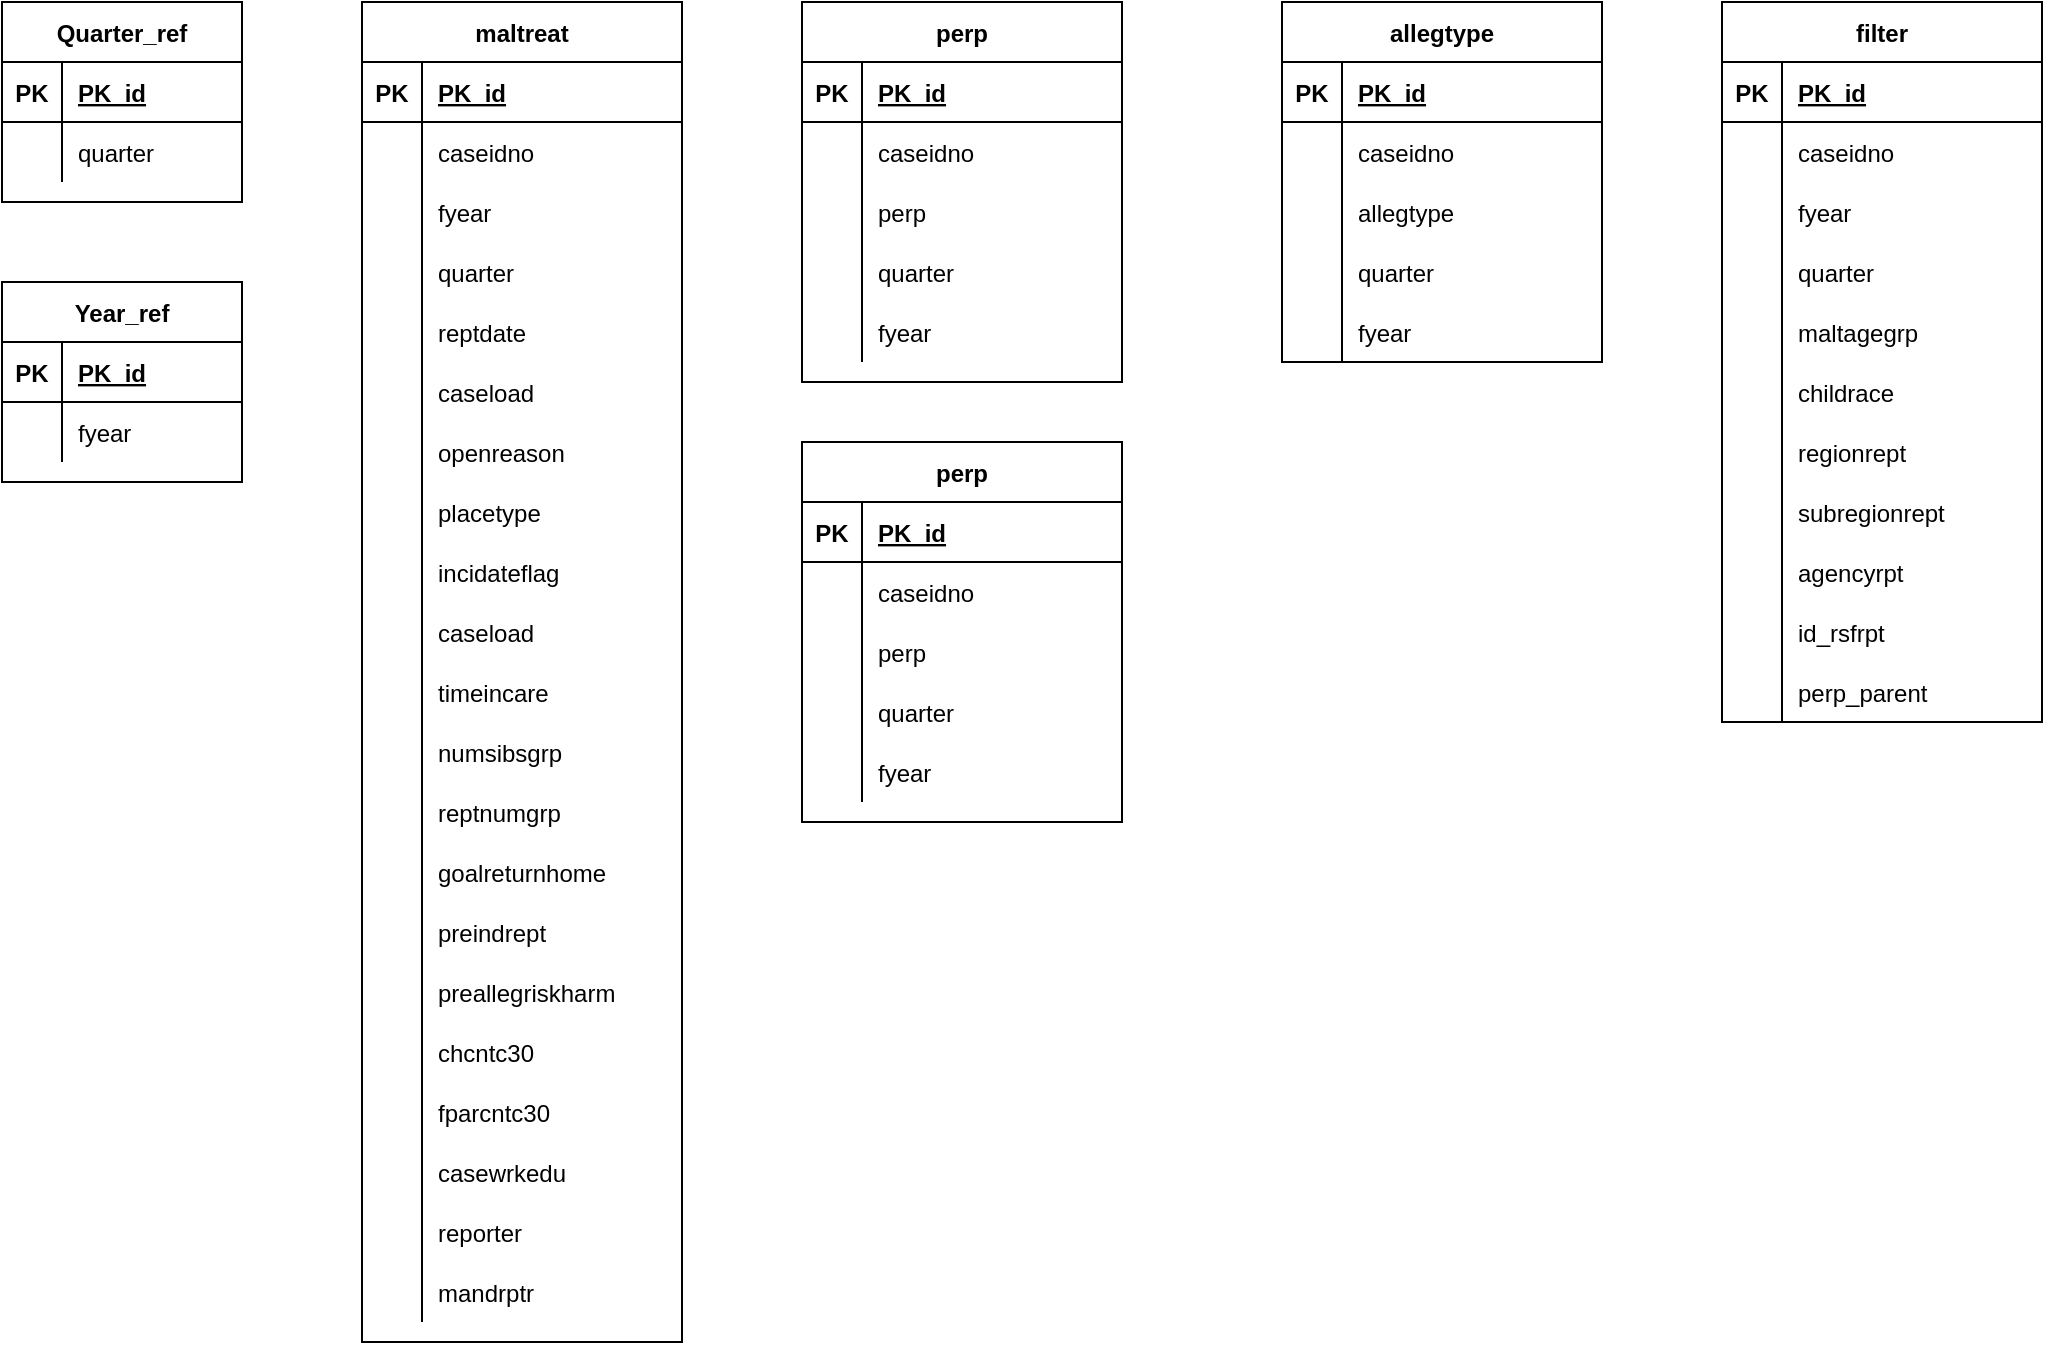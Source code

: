 <mxfile version="15.0.4" type="github">
  <diagram id="R2lEEEUBdFMjLlhIrx00" name="Page-1">
    <mxGraphModel dx="1407" dy="688" grid="1" gridSize="10" guides="1" tooltips="1" connect="1" arrows="1" fold="1" page="1" pageScale="1" pageWidth="1100" pageHeight="850" math="0" shadow="0" extFonts="Permanent Marker^https://fonts.googleapis.com/css?family=Permanent+Marker">
      <root>
        <mxCell id="0" />
        <mxCell id="1" parent="0" />
        <mxCell id="C-vyLk0tnHw3VtMMgP7b-13" value="allegtype" style="shape=table;startSize=30;container=1;collapsible=1;childLayout=tableLayout;fixedRows=1;rowLines=0;fontStyle=1;align=center;resizeLast=1;" parent="1" vertex="1">
          <mxGeometry x="680" y="40" width="160" height="180" as="geometry" />
        </mxCell>
        <mxCell id="C-vyLk0tnHw3VtMMgP7b-14" value="" style="shape=partialRectangle;collapsible=0;dropTarget=0;pointerEvents=0;fillColor=none;points=[[0,0.5],[1,0.5]];portConstraint=eastwest;top=0;left=0;right=0;bottom=1;" parent="C-vyLk0tnHw3VtMMgP7b-13" vertex="1">
          <mxGeometry y="30" width="160" height="30" as="geometry" />
        </mxCell>
        <mxCell id="C-vyLk0tnHw3VtMMgP7b-15" value="PK" style="shape=partialRectangle;overflow=hidden;connectable=0;fillColor=none;top=0;left=0;bottom=0;right=0;fontStyle=1;" parent="C-vyLk0tnHw3VtMMgP7b-14" vertex="1">
          <mxGeometry width="30" height="30" as="geometry" />
        </mxCell>
        <mxCell id="C-vyLk0tnHw3VtMMgP7b-16" value="PK_id" style="shape=partialRectangle;overflow=hidden;connectable=0;fillColor=none;top=0;left=0;bottom=0;right=0;align=left;spacingLeft=6;fontStyle=5;" parent="C-vyLk0tnHw3VtMMgP7b-14" vertex="1">
          <mxGeometry x="30" width="130" height="30" as="geometry" />
        </mxCell>
        <mxCell id="C-vyLk0tnHw3VtMMgP7b-17" value="" style="shape=partialRectangle;collapsible=0;dropTarget=0;pointerEvents=0;fillColor=none;points=[[0,0.5],[1,0.5]];portConstraint=eastwest;top=0;left=0;right=0;bottom=0;" parent="C-vyLk0tnHw3VtMMgP7b-13" vertex="1">
          <mxGeometry y="60" width="160" height="30" as="geometry" />
        </mxCell>
        <mxCell id="C-vyLk0tnHw3VtMMgP7b-18" value="" style="shape=partialRectangle;overflow=hidden;connectable=0;fillColor=none;top=0;left=0;bottom=0;right=0;" parent="C-vyLk0tnHw3VtMMgP7b-17" vertex="1">
          <mxGeometry width="30" height="30" as="geometry" />
        </mxCell>
        <mxCell id="C-vyLk0tnHw3VtMMgP7b-19" value="caseidno" style="shape=partialRectangle;overflow=hidden;connectable=0;fillColor=none;top=0;left=0;bottom=0;right=0;align=left;spacingLeft=6;" parent="C-vyLk0tnHw3VtMMgP7b-17" vertex="1">
          <mxGeometry x="30" width="130" height="30" as="geometry" />
        </mxCell>
        <mxCell id="PwgHBA6SjPxZ97NLeRB_-69" value="" style="shape=partialRectangle;collapsible=0;dropTarget=0;pointerEvents=0;fillColor=none;points=[[0,0.5],[1,0.5]];portConstraint=eastwest;top=0;left=0;right=0;bottom=0;" vertex="1" parent="C-vyLk0tnHw3VtMMgP7b-13">
          <mxGeometry y="90" width="160" height="30" as="geometry" />
        </mxCell>
        <mxCell id="PwgHBA6SjPxZ97NLeRB_-70" value="" style="shape=partialRectangle;overflow=hidden;connectable=0;fillColor=none;top=0;left=0;bottom=0;right=0;" vertex="1" parent="PwgHBA6SjPxZ97NLeRB_-69">
          <mxGeometry width="30" height="30" as="geometry" />
        </mxCell>
        <mxCell id="PwgHBA6SjPxZ97NLeRB_-71" value="allegtype" style="shape=partialRectangle;overflow=hidden;connectable=0;fillColor=none;top=0;left=0;bottom=0;right=0;align=left;spacingLeft=6;" vertex="1" parent="PwgHBA6SjPxZ97NLeRB_-69">
          <mxGeometry x="30" width="130" height="30" as="geometry" />
        </mxCell>
        <mxCell id="C-vyLk0tnHw3VtMMgP7b-20" value="" style="shape=partialRectangle;collapsible=0;dropTarget=0;pointerEvents=0;fillColor=none;points=[[0,0.5],[1,0.5]];portConstraint=eastwest;top=0;left=0;right=0;bottom=0;" parent="C-vyLk0tnHw3VtMMgP7b-13" vertex="1">
          <mxGeometry y="120" width="160" height="30" as="geometry" />
        </mxCell>
        <mxCell id="C-vyLk0tnHw3VtMMgP7b-21" value="" style="shape=partialRectangle;overflow=hidden;connectable=0;fillColor=none;top=0;left=0;bottom=0;right=0;" parent="C-vyLk0tnHw3VtMMgP7b-20" vertex="1">
          <mxGeometry width="30" height="30" as="geometry" />
        </mxCell>
        <mxCell id="C-vyLk0tnHw3VtMMgP7b-22" value="quarter" style="shape=partialRectangle;overflow=hidden;connectable=0;fillColor=none;top=0;left=0;bottom=0;right=0;align=left;spacingLeft=6;" parent="C-vyLk0tnHw3VtMMgP7b-20" vertex="1">
          <mxGeometry x="30" width="130" height="30" as="geometry" />
        </mxCell>
        <mxCell id="PwgHBA6SjPxZ97NLeRB_-77" value="" style="shape=partialRectangle;collapsible=0;dropTarget=0;pointerEvents=0;fillColor=none;points=[[0,0.5],[1,0.5]];portConstraint=eastwest;top=0;left=0;right=0;bottom=0;" vertex="1" parent="C-vyLk0tnHw3VtMMgP7b-13">
          <mxGeometry y="150" width="160" height="30" as="geometry" />
        </mxCell>
        <mxCell id="PwgHBA6SjPxZ97NLeRB_-78" value="" style="shape=partialRectangle;overflow=hidden;connectable=0;fillColor=none;top=0;left=0;bottom=0;right=0;" vertex="1" parent="PwgHBA6SjPxZ97NLeRB_-77">
          <mxGeometry width="30" height="30" as="geometry" />
        </mxCell>
        <mxCell id="PwgHBA6SjPxZ97NLeRB_-79" value="fyear" style="shape=partialRectangle;overflow=hidden;connectable=0;fillColor=none;top=0;left=0;bottom=0;right=0;align=left;spacingLeft=6;" vertex="1" parent="PwgHBA6SjPxZ97NLeRB_-77">
          <mxGeometry x="30" width="130" height="30" as="geometry" />
        </mxCell>
        <mxCell id="C-vyLk0tnHw3VtMMgP7b-23" value="Quarter_ref" style="shape=table;startSize=30;container=1;collapsible=1;childLayout=tableLayout;fixedRows=1;rowLines=0;fontStyle=1;align=center;resizeLast=1;" parent="1" vertex="1">
          <mxGeometry x="40" y="40" width="120" height="100" as="geometry" />
        </mxCell>
        <mxCell id="C-vyLk0tnHw3VtMMgP7b-24" value="" style="shape=partialRectangle;collapsible=0;dropTarget=0;pointerEvents=0;fillColor=none;points=[[0,0.5],[1,0.5]];portConstraint=eastwest;top=0;left=0;right=0;bottom=1;" parent="C-vyLk0tnHw3VtMMgP7b-23" vertex="1">
          <mxGeometry y="30" width="120" height="30" as="geometry" />
        </mxCell>
        <mxCell id="C-vyLk0tnHw3VtMMgP7b-25" value="PK" style="shape=partialRectangle;overflow=hidden;connectable=0;fillColor=none;top=0;left=0;bottom=0;right=0;fontStyle=1;" parent="C-vyLk0tnHw3VtMMgP7b-24" vertex="1">
          <mxGeometry width="30" height="30" as="geometry" />
        </mxCell>
        <mxCell id="C-vyLk0tnHw3VtMMgP7b-26" value="PK_id" style="shape=partialRectangle;overflow=hidden;connectable=0;fillColor=none;top=0;left=0;bottom=0;right=0;align=left;spacingLeft=6;fontStyle=5;" parent="C-vyLk0tnHw3VtMMgP7b-24" vertex="1">
          <mxGeometry x="30" width="90" height="30" as="geometry" />
        </mxCell>
        <mxCell id="C-vyLk0tnHw3VtMMgP7b-27" value="" style="shape=partialRectangle;collapsible=0;dropTarget=0;pointerEvents=0;fillColor=none;points=[[0,0.5],[1,0.5]];portConstraint=eastwest;top=0;left=0;right=0;bottom=0;" parent="C-vyLk0tnHw3VtMMgP7b-23" vertex="1">
          <mxGeometry y="60" width="120" height="30" as="geometry" />
        </mxCell>
        <mxCell id="C-vyLk0tnHw3VtMMgP7b-28" value="" style="shape=partialRectangle;overflow=hidden;connectable=0;fillColor=none;top=0;left=0;bottom=0;right=0;" parent="C-vyLk0tnHw3VtMMgP7b-27" vertex="1">
          <mxGeometry width="30" height="30" as="geometry" />
        </mxCell>
        <mxCell id="C-vyLk0tnHw3VtMMgP7b-29" value="quarter" style="shape=partialRectangle;overflow=hidden;connectable=0;fillColor=none;top=0;left=0;bottom=0;right=0;align=left;spacingLeft=6;" parent="C-vyLk0tnHw3VtMMgP7b-27" vertex="1">
          <mxGeometry x="30" width="90" height="30" as="geometry" />
        </mxCell>
        <mxCell id="PwgHBA6SjPxZ97NLeRB_-36" value="maltreat" style="shape=table;startSize=30;container=1;collapsible=1;childLayout=tableLayout;fixedRows=1;rowLines=0;fontStyle=1;align=center;resizeLast=1;" vertex="1" parent="1">
          <mxGeometry x="220" y="40" width="160" height="670" as="geometry" />
        </mxCell>
        <mxCell id="PwgHBA6SjPxZ97NLeRB_-37" value="" style="shape=partialRectangle;collapsible=0;dropTarget=0;pointerEvents=0;fillColor=none;points=[[0,0.5],[1,0.5]];portConstraint=eastwest;top=0;left=0;right=0;bottom=1;" vertex="1" parent="PwgHBA6SjPxZ97NLeRB_-36">
          <mxGeometry y="30" width="160" height="30" as="geometry" />
        </mxCell>
        <mxCell id="PwgHBA6SjPxZ97NLeRB_-38" value="PK" style="shape=partialRectangle;overflow=hidden;connectable=0;fillColor=none;top=0;left=0;bottom=0;right=0;fontStyle=1;" vertex="1" parent="PwgHBA6SjPxZ97NLeRB_-37">
          <mxGeometry width="30" height="30" as="geometry" />
        </mxCell>
        <mxCell id="PwgHBA6SjPxZ97NLeRB_-39" value="PK_id" style="shape=partialRectangle;overflow=hidden;connectable=0;fillColor=none;top=0;left=0;bottom=0;right=0;align=left;spacingLeft=6;fontStyle=5;" vertex="1" parent="PwgHBA6SjPxZ97NLeRB_-37">
          <mxGeometry x="30" width="130" height="30" as="geometry" />
        </mxCell>
        <mxCell id="PwgHBA6SjPxZ97NLeRB_-40" value="" style="shape=partialRectangle;collapsible=0;dropTarget=0;pointerEvents=0;fillColor=none;points=[[0,0.5],[1,0.5]];portConstraint=eastwest;top=0;left=0;right=0;bottom=0;" vertex="1" parent="PwgHBA6SjPxZ97NLeRB_-36">
          <mxGeometry y="60" width="160" height="30" as="geometry" />
        </mxCell>
        <mxCell id="PwgHBA6SjPxZ97NLeRB_-41" value="" style="shape=partialRectangle;overflow=hidden;connectable=0;fillColor=none;top=0;left=0;bottom=0;right=0;" vertex="1" parent="PwgHBA6SjPxZ97NLeRB_-40">
          <mxGeometry width="30" height="30" as="geometry" />
        </mxCell>
        <mxCell id="PwgHBA6SjPxZ97NLeRB_-42" value="caseidno" style="shape=partialRectangle;overflow=hidden;connectable=0;fillColor=none;top=0;left=0;bottom=0;right=0;align=left;spacingLeft=6;" vertex="1" parent="PwgHBA6SjPxZ97NLeRB_-40">
          <mxGeometry x="30" width="130" height="30" as="geometry" />
        </mxCell>
        <mxCell id="PwgHBA6SjPxZ97NLeRB_-133" value="" style="shape=partialRectangle;collapsible=0;dropTarget=0;pointerEvents=0;fillColor=none;points=[[0,0.5],[1,0.5]];portConstraint=eastwest;top=0;left=0;right=0;bottom=0;" vertex="1" parent="PwgHBA6SjPxZ97NLeRB_-36">
          <mxGeometry y="90" width="160" height="30" as="geometry" />
        </mxCell>
        <mxCell id="PwgHBA6SjPxZ97NLeRB_-134" value="" style="shape=partialRectangle;overflow=hidden;connectable=0;fillColor=none;top=0;left=0;bottom=0;right=0;" vertex="1" parent="PwgHBA6SjPxZ97NLeRB_-133">
          <mxGeometry width="30" height="30" as="geometry" />
        </mxCell>
        <mxCell id="PwgHBA6SjPxZ97NLeRB_-135" value="fyear" style="shape=partialRectangle;overflow=hidden;connectable=0;fillColor=none;top=0;left=0;bottom=0;right=0;align=left;spacingLeft=6;" vertex="1" parent="PwgHBA6SjPxZ97NLeRB_-133">
          <mxGeometry x="30" width="130" height="30" as="geometry" />
        </mxCell>
        <mxCell id="PwgHBA6SjPxZ97NLeRB_-56" value="" style="shape=partialRectangle;collapsible=0;dropTarget=0;pointerEvents=0;fillColor=none;points=[[0,0.5],[1,0.5]];portConstraint=eastwest;top=0;left=0;right=0;bottom=0;" vertex="1" parent="PwgHBA6SjPxZ97NLeRB_-36">
          <mxGeometry y="120" width="160" height="30" as="geometry" />
        </mxCell>
        <mxCell id="PwgHBA6SjPxZ97NLeRB_-57" value="" style="shape=partialRectangle;overflow=hidden;connectable=0;fillColor=none;top=0;left=0;bottom=0;right=0;" vertex="1" parent="PwgHBA6SjPxZ97NLeRB_-56">
          <mxGeometry width="30" height="30" as="geometry" />
        </mxCell>
        <mxCell id="PwgHBA6SjPxZ97NLeRB_-58" value="quarter" style="shape=partialRectangle;overflow=hidden;connectable=0;fillColor=none;top=0;left=0;bottom=0;right=0;align=left;spacingLeft=6;" vertex="1" parent="PwgHBA6SjPxZ97NLeRB_-56">
          <mxGeometry x="30" width="130" height="30" as="geometry" />
        </mxCell>
        <mxCell id="PwgHBA6SjPxZ97NLeRB_-59" value="" style="shape=partialRectangle;collapsible=0;dropTarget=0;pointerEvents=0;fillColor=none;points=[[0,0.5],[1,0.5]];portConstraint=eastwest;top=0;left=0;right=0;bottom=0;" vertex="1" parent="PwgHBA6SjPxZ97NLeRB_-36">
          <mxGeometry y="150" width="160" height="30" as="geometry" />
        </mxCell>
        <mxCell id="PwgHBA6SjPxZ97NLeRB_-60" value="" style="shape=partialRectangle;overflow=hidden;connectable=0;fillColor=none;top=0;left=0;bottom=0;right=0;" vertex="1" parent="PwgHBA6SjPxZ97NLeRB_-59">
          <mxGeometry width="30" height="30" as="geometry" />
        </mxCell>
        <mxCell id="PwgHBA6SjPxZ97NLeRB_-61" value="reptdate" style="shape=partialRectangle;overflow=hidden;connectable=0;fillColor=none;top=0;left=0;bottom=0;right=0;align=left;spacingLeft=6;" vertex="1" parent="PwgHBA6SjPxZ97NLeRB_-59">
          <mxGeometry x="30" width="130" height="30" as="geometry" />
        </mxCell>
        <mxCell id="PwgHBA6SjPxZ97NLeRB_-43" value="" style="shape=partialRectangle;collapsible=0;dropTarget=0;pointerEvents=0;fillColor=none;points=[[0,0.5],[1,0.5]];portConstraint=eastwest;top=0;left=0;right=0;bottom=0;" vertex="1" parent="PwgHBA6SjPxZ97NLeRB_-36">
          <mxGeometry y="180" width="160" height="30" as="geometry" />
        </mxCell>
        <mxCell id="PwgHBA6SjPxZ97NLeRB_-44" value="" style="shape=partialRectangle;overflow=hidden;connectable=0;fillColor=none;top=0;left=0;bottom=0;right=0;" vertex="1" parent="PwgHBA6SjPxZ97NLeRB_-43">
          <mxGeometry width="30" height="30" as="geometry" />
        </mxCell>
        <mxCell id="PwgHBA6SjPxZ97NLeRB_-45" value="caseload" style="shape=partialRectangle;overflow=hidden;connectable=0;fillColor=none;top=0;left=0;bottom=0;right=0;align=left;spacingLeft=6;" vertex="1" parent="PwgHBA6SjPxZ97NLeRB_-43">
          <mxGeometry x="30" width="130" height="30" as="geometry" />
        </mxCell>
        <mxCell id="PwgHBA6SjPxZ97NLeRB_-46" value="" style="shape=partialRectangle;collapsible=0;dropTarget=0;pointerEvents=0;fillColor=none;points=[[0,0.5],[1,0.5]];portConstraint=eastwest;top=0;left=0;right=0;bottom=0;" vertex="1" parent="PwgHBA6SjPxZ97NLeRB_-36">
          <mxGeometry y="210" width="160" height="30" as="geometry" />
        </mxCell>
        <mxCell id="PwgHBA6SjPxZ97NLeRB_-47" value="" style="shape=partialRectangle;overflow=hidden;connectable=0;fillColor=none;top=0;left=0;bottom=0;right=0;" vertex="1" parent="PwgHBA6SjPxZ97NLeRB_-46">
          <mxGeometry width="30" height="30" as="geometry" />
        </mxCell>
        <mxCell id="PwgHBA6SjPxZ97NLeRB_-48" value="openreason" style="shape=partialRectangle;overflow=hidden;connectable=0;fillColor=none;top=0;left=0;bottom=0;right=0;align=left;spacingLeft=6;" vertex="1" parent="PwgHBA6SjPxZ97NLeRB_-46">
          <mxGeometry x="30" width="130" height="30" as="geometry" />
        </mxCell>
        <mxCell id="PwgHBA6SjPxZ97NLeRB_-49" value="" style="shape=partialRectangle;collapsible=0;dropTarget=0;pointerEvents=0;fillColor=none;points=[[0,0.5],[1,0.5]];portConstraint=eastwest;top=0;left=0;right=0;bottom=0;" vertex="1" parent="PwgHBA6SjPxZ97NLeRB_-36">
          <mxGeometry y="240" width="160" height="30" as="geometry" />
        </mxCell>
        <mxCell id="PwgHBA6SjPxZ97NLeRB_-50" value="" style="shape=partialRectangle;overflow=hidden;connectable=0;fillColor=none;top=0;left=0;bottom=0;right=0;" vertex="1" parent="PwgHBA6SjPxZ97NLeRB_-49">
          <mxGeometry width="30" height="30" as="geometry" />
        </mxCell>
        <mxCell id="PwgHBA6SjPxZ97NLeRB_-51" value="placetype" style="shape=partialRectangle;overflow=hidden;connectable=0;fillColor=none;top=0;left=0;bottom=0;right=0;align=left;spacingLeft=6;" vertex="1" parent="PwgHBA6SjPxZ97NLeRB_-49">
          <mxGeometry x="30" width="130" height="30" as="geometry" />
        </mxCell>
        <mxCell id="PwgHBA6SjPxZ97NLeRB_-74" value="" style="shape=partialRectangle;collapsible=0;dropTarget=0;pointerEvents=0;fillColor=none;points=[[0,0.5],[1,0.5]];portConstraint=eastwest;top=0;left=0;right=0;bottom=0;" vertex="1" parent="PwgHBA6SjPxZ97NLeRB_-36">
          <mxGeometry y="270" width="160" height="30" as="geometry" />
        </mxCell>
        <mxCell id="PwgHBA6SjPxZ97NLeRB_-75" value="" style="shape=partialRectangle;overflow=hidden;connectable=0;fillColor=none;top=0;left=0;bottom=0;right=0;" vertex="1" parent="PwgHBA6SjPxZ97NLeRB_-74">
          <mxGeometry width="30" height="30" as="geometry" />
        </mxCell>
        <mxCell id="PwgHBA6SjPxZ97NLeRB_-76" value="incidateflag" style="shape=partialRectangle;overflow=hidden;connectable=0;fillColor=none;top=0;left=0;bottom=0;right=0;align=left;spacingLeft=6;strokeColor=none;" vertex="1" parent="PwgHBA6SjPxZ97NLeRB_-74">
          <mxGeometry x="30" width="130" height="30" as="geometry" />
        </mxCell>
        <mxCell id="PwgHBA6SjPxZ97NLeRB_-177" value="" style="shape=partialRectangle;collapsible=0;dropTarget=0;pointerEvents=0;fillColor=none;points=[[0,0.5],[1,0.5]];portConstraint=eastwest;top=0;left=0;right=0;bottom=0;" vertex="1" parent="PwgHBA6SjPxZ97NLeRB_-36">
          <mxGeometry y="300" width="160" height="30" as="geometry" />
        </mxCell>
        <mxCell id="PwgHBA6SjPxZ97NLeRB_-178" value="" style="shape=partialRectangle;overflow=hidden;connectable=0;fillColor=none;top=0;left=0;bottom=0;right=0;" vertex="1" parent="PwgHBA6SjPxZ97NLeRB_-177">
          <mxGeometry width="30" height="30" as="geometry" />
        </mxCell>
        <mxCell id="PwgHBA6SjPxZ97NLeRB_-179" value="caseload" style="shape=partialRectangle;overflow=hidden;connectable=0;fillColor=none;top=0;left=0;bottom=0;right=0;align=left;spacingLeft=6;strokeColor=none;" vertex="1" parent="PwgHBA6SjPxZ97NLeRB_-177">
          <mxGeometry x="30" width="130" height="30" as="geometry" />
        </mxCell>
        <mxCell id="PwgHBA6SjPxZ97NLeRB_-180" value="" style="shape=partialRectangle;collapsible=0;dropTarget=0;pointerEvents=0;fillColor=none;points=[[0,0.5],[1,0.5]];portConstraint=eastwest;top=0;left=0;right=0;bottom=0;" vertex="1" parent="PwgHBA6SjPxZ97NLeRB_-36">
          <mxGeometry y="330" width="160" height="30" as="geometry" />
        </mxCell>
        <mxCell id="PwgHBA6SjPxZ97NLeRB_-181" value="" style="shape=partialRectangle;overflow=hidden;connectable=0;fillColor=none;top=0;left=0;bottom=0;right=0;" vertex="1" parent="PwgHBA6SjPxZ97NLeRB_-180">
          <mxGeometry width="30" height="30" as="geometry" />
        </mxCell>
        <mxCell id="PwgHBA6SjPxZ97NLeRB_-182" value="timeincare" style="shape=partialRectangle;overflow=hidden;connectable=0;fillColor=none;top=0;left=0;bottom=0;right=0;align=left;spacingLeft=6;strokeColor=none;" vertex="1" parent="PwgHBA6SjPxZ97NLeRB_-180">
          <mxGeometry x="30" width="130" height="30" as="geometry" />
        </mxCell>
        <mxCell id="PwgHBA6SjPxZ97NLeRB_-186" value="" style="shape=partialRectangle;collapsible=0;dropTarget=0;pointerEvents=0;fillColor=none;points=[[0,0.5],[1,0.5]];portConstraint=eastwest;top=0;left=0;right=0;bottom=0;" vertex="1" parent="PwgHBA6SjPxZ97NLeRB_-36">
          <mxGeometry y="360" width="160" height="30" as="geometry" />
        </mxCell>
        <mxCell id="PwgHBA6SjPxZ97NLeRB_-187" value="" style="shape=partialRectangle;overflow=hidden;connectable=0;fillColor=none;top=0;left=0;bottom=0;right=0;" vertex="1" parent="PwgHBA6SjPxZ97NLeRB_-186">
          <mxGeometry width="30" height="30" as="geometry" />
        </mxCell>
        <mxCell id="PwgHBA6SjPxZ97NLeRB_-188" value="numsibsgrp" style="shape=partialRectangle;overflow=hidden;connectable=0;fillColor=none;top=0;left=0;bottom=0;right=0;align=left;spacingLeft=6;strokeColor=none;" vertex="1" parent="PwgHBA6SjPxZ97NLeRB_-186">
          <mxGeometry x="30" width="130" height="30" as="geometry" />
        </mxCell>
        <mxCell id="PwgHBA6SjPxZ97NLeRB_-189" value="" style="shape=partialRectangle;collapsible=0;dropTarget=0;pointerEvents=0;fillColor=none;points=[[0,0.5],[1,0.5]];portConstraint=eastwest;top=0;left=0;right=0;bottom=0;" vertex="1" parent="PwgHBA6SjPxZ97NLeRB_-36">
          <mxGeometry y="390" width="160" height="30" as="geometry" />
        </mxCell>
        <mxCell id="PwgHBA6SjPxZ97NLeRB_-190" value="" style="shape=partialRectangle;overflow=hidden;connectable=0;fillColor=none;top=0;left=0;bottom=0;right=0;" vertex="1" parent="PwgHBA6SjPxZ97NLeRB_-189">
          <mxGeometry width="30" height="30" as="geometry" />
        </mxCell>
        <mxCell id="PwgHBA6SjPxZ97NLeRB_-191" value="reptnumgrp" style="shape=partialRectangle;overflow=hidden;connectable=0;fillColor=none;top=0;left=0;bottom=0;right=0;align=left;spacingLeft=6;strokeColor=none;" vertex="1" parent="PwgHBA6SjPxZ97NLeRB_-189">
          <mxGeometry x="30" width="130" height="30" as="geometry" />
        </mxCell>
        <mxCell id="PwgHBA6SjPxZ97NLeRB_-192" value="" style="shape=partialRectangle;collapsible=0;dropTarget=0;pointerEvents=0;fillColor=none;points=[[0,0.5],[1,0.5]];portConstraint=eastwest;top=0;left=0;right=0;bottom=0;" vertex="1" parent="PwgHBA6SjPxZ97NLeRB_-36">
          <mxGeometry y="420" width="160" height="30" as="geometry" />
        </mxCell>
        <mxCell id="PwgHBA6SjPxZ97NLeRB_-193" value="" style="shape=partialRectangle;overflow=hidden;connectable=0;fillColor=none;top=0;left=0;bottom=0;right=0;" vertex="1" parent="PwgHBA6SjPxZ97NLeRB_-192">
          <mxGeometry width="30" height="30" as="geometry" />
        </mxCell>
        <mxCell id="PwgHBA6SjPxZ97NLeRB_-194" value="goalreturnhome" style="shape=partialRectangle;overflow=hidden;connectable=0;fillColor=none;top=0;left=0;bottom=0;right=0;align=left;spacingLeft=6;strokeColor=none;" vertex="1" parent="PwgHBA6SjPxZ97NLeRB_-192">
          <mxGeometry x="30" width="130" height="30" as="geometry" />
        </mxCell>
        <mxCell id="PwgHBA6SjPxZ97NLeRB_-195" value="" style="shape=partialRectangle;collapsible=0;dropTarget=0;pointerEvents=0;fillColor=none;points=[[0,0.5],[1,0.5]];portConstraint=eastwest;top=0;left=0;right=0;bottom=0;" vertex="1" parent="PwgHBA6SjPxZ97NLeRB_-36">
          <mxGeometry y="450" width="160" height="30" as="geometry" />
        </mxCell>
        <mxCell id="PwgHBA6SjPxZ97NLeRB_-196" value="" style="shape=partialRectangle;overflow=hidden;connectable=0;fillColor=none;top=0;left=0;bottom=0;right=0;" vertex="1" parent="PwgHBA6SjPxZ97NLeRB_-195">
          <mxGeometry width="30" height="30" as="geometry" />
        </mxCell>
        <mxCell id="PwgHBA6SjPxZ97NLeRB_-197" value="preindrept" style="shape=partialRectangle;overflow=hidden;connectable=0;fillColor=none;top=0;left=0;bottom=0;right=0;align=left;spacingLeft=6;strokeColor=none;" vertex="1" parent="PwgHBA6SjPxZ97NLeRB_-195">
          <mxGeometry x="30" width="130" height="30" as="geometry" />
        </mxCell>
        <mxCell id="PwgHBA6SjPxZ97NLeRB_-198" value="" style="shape=partialRectangle;collapsible=0;dropTarget=0;pointerEvents=0;fillColor=none;points=[[0,0.5],[1,0.5]];portConstraint=eastwest;top=0;left=0;right=0;bottom=0;" vertex="1" parent="PwgHBA6SjPxZ97NLeRB_-36">
          <mxGeometry y="480" width="160" height="30" as="geometry" />
        </mxCell>
        <mxCell id="PwgHBA6SjPxZ97NLeRB_-199" value="" style="shape=partialRectangle;overflow=hidden;connectable=0;fillColor=none;top=0;left=0;bottom=0;right=0;" vertex="1" parent="PwgHBA6SjPxZ97NLeRB_-198">
          <mxGeometry width="30" height="30" as="geometry" />
        </mxCell>
        <mxCell id="PwgHBA6SjPxZ97NLeRB_-200" value="preallegriskharm" style="shape=partialRectangle;overflow=hidden;connectable=0;fillColor=none;top=0;left=0;bottom=0;right=0;align=left;spacingLeft=6;strokeColor=none;" vertex="1" parent="PwgHBA6SjPxZ97NLeRB_-198">
          <mxGeometry x="30" width="130" height="30" as="geometry" />
        </mxCell>
        <mxCell id="PwgHBA6SjPxZ97NLeRB_-201" value="" style="shape=partialRectangle;collapsible=0;dropTarget=0;pointerEvents=0;fillColor=none;points=[[0,0.5],[1,0.5]];portConstraint=eastwest;top=0;left=0;right=0;bottom=0;" vertex="1" parent="PwgHBA6SjPxZ97NLeRB_-36">
          <mxGeometry y="510" width="160" height="30" as="geometry" />
        </mxCell>
        <mxCell id="PwgHBA6SjPxZ97NLeRB_-202" value="" style="shape=partialRectangle;overflow=hidden;connectable=0;fillColor=none;top=0;left=0;bottom=0;right=0;" vertex="1" parent="PwgHBA6SjPxZ97NLeRB_-201">
          <mxGeometry width="30" height="30" as="geometry" />
        </mxCell>
        <mxCell id="PwgHBA6SjPxZ97NLeRB_-203" value="chcntc30" style="shape=partialRectangle;overflow=hidden;connectable=0;fillColor=none;top=0;left=0;bottom=0;right=0;align=left;spacingLeft=6;strokeColor=none;" vertex="1" parent="PwgHBA6SjPxZ97NLeRB_-201">
          <mxGeometry x="30" width="130" height="30" as="geometry" />
        </mxCell>
        <mxCell id="PwgHBA6SjPxZ97NLeRB_-204" value="" style="shape=partialRectangle;collapsible=0;dropTarget=0;pointerEvents=0;fillColor=none;points=[[0,0.5],[1,0.5]];portConstraint=eastwest;top=0;left=0;right=0;bottom=0;" vertex="1" parent="PwgHBA6SjPxZ97NLeRB_-36">
          <mxGeometry y="540" width="160" height="30" as="geometry" />
        </mxCell>
        <mxCell id="PwgHBA6SjPxZ97NLeRB_-205" value="" style="shape=partialRectangle;overflow=hidden;connectable=0;fillColor=none;top=0;left=0;bottom=0;right=0;" vertex="1" parent="PwgHBA6SjPxZ97NLeRB_-204">
          <mxGeometry width="30" height="30" as="geometry" />
        </mxCell>
        <mxCell id="PwgHBA6SjPxZ97NLeRB_-206" value="fparcntc30" style="shape=partialRectangle;overflow=hidden;connectable=0;fillColor=none;top=0;left=0;bottom=0;right=0;align=left;spacingLeft=6;strokeColor=none;" vertex="1" parent="PwgHBA6SjPxZ97NLeRB_-204">
          <mxGeometry x="30" width="130" height="30" as="geometry" />
        </mxCell>
        <mxCell id="PwgHBA6SjPxZ97NLeRB_-207" value="" style="shape=partialRectangle;collapsible=0;dropTarget=0;pointerEvents=0;fillColor=none;points=[[0,0.5],[1,0.5]];portConstraint=eastwest;top=0;left=0;right=0;bottom=0;" vertex="1" parent="PwgHBA6SjPxZ97NLeRB_-36">
          <mxGeometry y="570" width="160" height="30" as="geometry" />
        </mxCell>
        <mxCell id="PwgHBA6SjPxZ97NLeRB_-208" value="" style="shape=partialRectangle;overflow=hidden;connectable=0;fillColor=none;top=0;left=0;bottom=0;right=0;" vertex="1" parent="PwgHBA6SjPxZ97NLeRB_-207">
          <mxGeometry width="30" height="30" as="geometry" />
        </mxCell>
        <mxCell id="PwgHBA6SjPxZ97NLeRB_-209" value="casewrkedu" style="shape=partialRectangle;overflow=hidden;connectable=0;fillColor=none;top=0;left=0;bottom=0;right=0;align=left;spacingLeft=6;strokeColor=none;" vertex="1" parent="PwgHBA6SjPxZ97NLeRB_-207">
          <mxGeometry x="30" width="130" height="30" as="geometry" />
        </mxCell>
        <mxCell id="PwgHBA6SjPxZ97NLeRB_-210" value="" style="shape=partialRectangle;collapsible=0;dropTarget=0;pointerEvents=0;fillColor=none;points=[[0,0.5],[1,0.5]];portConstraint=eastwest;top=0;left=0;right=0;bottom=0;" vertex="1" parent="PwgHBA6SjPxZ97NLeRB_-36">
          <mxGeometry y="600" width="160" height="30" as="geometry" />
        </mxCell>
        <mxCell id="PwgHBA6SjPxZ97NLeRB_-211" value="" style="shape=partialRectangle;overflow=hidden;connectable=0;fillColor=none;top=0;left=0;bottom=0;right=0;" vertex="1" parent="PwgHBA6SjPxZ97NLeRB_-210">
          <mxGeometry width="30" height="30" as="geometry" />
        </mxCell>
        <mxCell id="PwgHBA6SjPxZ97NLeRB_-212" value="reporter" style="shape=partialRectangle;overflow=hidden;connectable=0;fillColor=none;top=0;left=0;bottom=0;right=0;align=left;spacingLeft=6;strokeColor=none;" vertex="1" parent="PwgHBA6SjPxZ97NLeRB_-210">
          <mxGeometry x="30" width="130" height="30" as="geometry" />
        </mxCell>
        <mxCell id="PwgHBA6SjPxZ97NLeRB_-213" value="" style="shape=partialRectangle;collapsible=0;dropTarget=0;pointerEvents=0;fillColor=none;points=[[0,0.5],[1,0.5]];portConstraint=eastwest;top=0;left=0;right=0;bottom=0;" vertex="1" parent="PwgHBA6SjPxZ97NLeRB_-36">
          <mxGeometry y="630" width="160" height="30" as="geometry" />
        </mxCell>
        <mxCell id="PwgHBA6SjPxZ97NLeRB_-214" value="" style="shape=partialRectangle;overflow=hidden;connectable=0;fillColor=none;top=0;left=0;bottom=0;right=0;" vertex="1" parent="PwgHBA6SjPxZ97NLeRB_-213">
          <mxGeometry width="30" height="30" as="geometry" />
        </mxCell>
        <mxCell id="PwgHBA6SjPxZ97NLeRB_-215" value="mandrptr" style="shape=partialRectangle;overflow=hidden;connectable=0;fillColor=none;top=0;left=0;bottom=0;right=0;align=left;spacingLeft=6;strokeColor=none;" vertex="1" parent="PwgHBA6SjPxZ97NLeRB_-213">
          <mxGeometry x="30" width="130" height="30" as="geometry" />
        </mxCell>
        <mxCell id="PwgHBA6SjPxZ97NLeRB_-62" value="Year_ref" style="shape=table;startSize=30;container=1;collapsible=1;childLayout=tableLayout;fixedRows=1;rowLines=0;fontStyle=1;align=center;resizeLast=1;" vertex="1" parent="1">
          <mxGeometry x="40" y="180" width="120" height="100" as="geometry" />
        </mxCell>
        <mxCell id="PwgHBA6SjPxZ97NLeRB_-63" value="" style="shape=partialRectangle;collapsible=0;dropTarget=0;pointerEvents=0;fillColor=none;points=[[0,0.5],[1,0.5]];portConstraint=eastwest;top=0;left=0;right=0;bottom=1;" vertex="1" parent="PwgHBA6SjPxZ97NLeRB_-62">
          <mxGeometry y="30" width="120" height="30" as="geometry" />
        </mxCell>
        <mxCell id="PwgHBA6SjPxZ97NLeRB_-64" value="PK" style="shape=partialRectangle;overflow=hidden;connectable=0;fillColor=none;top=0;left=0;bottom=0;right=0;fontStyle=1;" vertex="1" parent="PwgHBA6SjPxZ97NLeRB_-63">
          <mxGeometry width="30" height="30" as="geometry" />
        </mxCell>
        <mxCell id="PwgHBA6SjPxZ97NLeRB_-65" value="PK_id" style="shape=partialRectangle;overflow=hidden;connectable=0;fillColor=none;top=0;left=0;bottom=0;right=0;align=left;spacingLeft=6;fontStyle=5;" vertex="1" parent="PwgHBA6SjPxZ97NLeRB_-63">
          <mxGeometry x="30" width="90" height="30" as="geometry" />
        </mxCell>
        <mxCell id="PwgHBA6SjPxZ97NLeRB_-66" value="" style="shape=partialRectangle;collapsible=0;dropTarget=0;pointerEvents=0;fillColor=none;points=[[0,0.5],[1,0.5]];portConstraint=eastwest;top=0;left=0;right=0;bottom=0;" vertex="1" parent="PwgHBA6SjPxZ97NLeRB_-62">
          <mxGeometry y="60" width="120" height="30" as="geometry" />
        </mxCell>
        <mxCell id="PwgHBA6SjPxZ97NLeRB_-67" value="" style="shape=partialRectangle;overflow=hidden;connectable=0;fillColor=none;top=0;left=0;bottom=0;right=0;" vertex="1" parent="PwgHBA6SjPxZ97NLeRB_-66">
          <mxGeometry width="30" height="30" as="geometry" />
        </mxCell>
        <mxCell id="PwgHBA6SjPxZ97NLeRB_-68" value="fyear" style="shape=partialRectangle;overflow=hidden;connectable=0;fillColor=none;top=0;left=0;bottom=0;right=0;align=left;spacingLeft=6;" vertex="1" parent="PwgHBA6SjPxZ97NLeRB_-66">
          <mxGeometry x="30" width="90" height="30" as="geometry" />
        </mxCell>
        <mxCell id="PwgHBA6SjPxZ97NLeRB_-80" value="perp" style="shape=table;startSize=30;container=1;collapsible=1;childLayout=tableLayout;fixedRows=1;rowLines=0;fontStyle=1;align=center;resizeLast=1;" vertex="1" parent="1">
          <mxGeometry x="440" y="40" width="160" height="190" as="geometry" />
        </mxCell>
        <mxCell id="PwgHBA6SjPxZ97NLeRB_-81" value="" style="shape=partialRectangle;collapsible=0;dropTarget=0;pointerEvents=0;fillColor=none;points=[[0,0.5],[1,0.5]];portConstraint=eastwest;top=0;left=0;right=0;bottom=1;" vertex="1" parent="PwgHBA6SjPxZ97NLeRB_-80">
          <mxGeometry y="30" width="160" height="30" as="geometry" />
        </mxCell>
        <mxCell id="PwgHBA6SjPxZ97NLeRB_-82" value="PK" style="shape=partialRectangle;overflow=hidden;connectable=0;fillColor=none;top=0;left=0;bottom=0;right=0;fontStyle=1;" vertex="1" parent="PwgHBA6SjPxZ97NLeRB_-81">
          <mxGeometry width="30" height="30" as="geometry" />
        </mxCell>
        <mxCell id="PwgHBA6SjPxZ97NLeRB_-83" value="PK_id" style="shape=partialRectangle;overflow=hidden;connectable=0;fillColor=none;top=0;left=0;bottom=0;right=0;align=left;spacingLeft=6;fontStyle=5;" vertex="1" parent="PwgHBA6SjPxZ97NLeRB_-81">
          <mxGeometry x="30" width="130" height="30" as="geometry" />
        </mxCell>
        <mxCell id="PwgHBA6SjPxZ97NLeRB_-84" value="" style="shape=partialRectangle;collapsible=0;dropTarget=0;pointerEvents=0;fillColor=none;points=[[0,0.5],[1,0.5]];portConstraint=eastwest;top=0;left=0;right=0;bottom=0;" vertex="1" parent="PwgHBA6SjPxZ97NLeRB_-80">
          <mxGeometry y="60" width="160" height="30" as="geometry" />
        </mxCell>
        <mxCell id="PwgHBA6SjPxZ97NLeRB_-85" value="" style="shape=partialRectangle;overflow=hidden;connectable=0;fillColor=none;top=0;left=0;bottom=0;right=0;" vertex="1" parent="PwgHBA6SjPxZ97NLeRB_-84">
          <mxGeometry width="30" height="30" as="geometry" />
        </mxCell>
        <mxCell id="PwgHBA6SjPxZ97NLeRB_-86" value="caseidno" style="shape=partialRectangle;overflow=hidden;connectable=0;fillColor=none;top=0;left=0;bottom=0;right=0;align=left;spacingLeft=6;" vertex="1" parent="PwgHBA6SjPxZ97NLeRB_-84">
          <mxGeometry x="30" width="130" height="30" as="geometry" />
        </mxCell>
        <mxCell id="PwgHBA6SjPxZ97NLeRB_-87" value="" style="shape=partialRectangle;collapsible=0;dropTarget=0;pointerEvents=0;fillColor=none;points=[[0,0.5],[1,0.5]];portConstraint=eastwest;top=0;left=0;right=0;bottom=0;" vertex="1" parent="PwgHBA6SjPxZ97NLeRB_-80">
          <mxGeometry y="90" width="160" height="30" as="geometry" />
        </mxCell>
        <mxCell id="PwgHBA6SjPxZ97NLeRB_-88" value="" style="shape=partialRectangle;overflow=hidden;connectable=0;fillColor=none;top=0;left=0;bottom=0;right=0;" vertex="1" parent="PwgHBA6SjPxZ97NLeRB_-87">
          <mxGeometry width="30" height="30" as="geometry" />
        </mxCell>
        <mxCell id="PwgHBA6SjPxZ97NLeRB_-89" value="perp" style="shape=partialRectangle;overflow=hidden;connectable=0;fillColor=none;top=0;left=0;bottom=0;right=0;align=left;spacingLeft=6;" vertex="1" parent="PwgHBA6SjPxZ97NLeRB_-87">
          <mxGeometry x="30" width="130" height="30" as="geometry" />
        </mxCell>
        <mxCell id="PwgHBA6SjPxZ97NLeRB_-90" value="" style="shape=partialRectangle;collapsible=0;dropTarget=0;pointerEvents=0;fillColor=none;points=[[0,0.5],[1,0.5]];portConstraint=eastwest;top=0;left=0;right=0;bottom=0;" vertex="1" parent="PwgHBA6SjPxZ97NLeRB_-80">
          <mxGeometry y="120" width="160" height="30" as="geometry" />
        </mxCell>
        <mxCell id="PwgHBA6SjPxZ97NLeRB_-91" value="" style="shape=partialRectangle;overflow=hidden;connectable=0;fillColor=none;top=0;left=0;bottom=0;right=0;" vertex="1" parent="PwgHBA6SjPxZ97NLeRB_-90">
          <mxGeometry width="30" height="30" as="geometry" />
        </mxCell>
        <mxCell id="PwgHBA6SjPxZ97NLeRB_-92" value="quarter" style="shape=partialRectangle;overflow=hidden;connectable=0;fillColor=none;top=0;left=0;bottom=0;right=0;align=left;spacingLeft=6;" vertex="1" parent="PwgHBA6SjPxZ97NLeRB_-90">
          <mxGeometry x="30" width="130" height="30" as="geometry" />
        </mxCell>
        <mxCell id="PwgHBA6SjPxZ97NLeRB_-93" value="" style="shape=partialRectangle;collapsible=0;dropTarget=0;pointerEvents=0;fillColor=none;points=[[0,0.5],[1,0.5]];portConstraint=eastwest;top=0;left=0;right=0;bottom=0;" vertex="1" parent="PwgHBA6SjPxZ97NLeRB_-80">
          <mxGeometry y="150" width="160" height="30" as="geometry" />
        </mxCell>
        <mxCell id="PwgHBA6SjPxZ97NLeRB_-94" value="" style="shape=partialRectangle;overflow=hidden;connectable=0;fillColor=none;top=0;left=0;bottom=0;right=0;" vertex="1" parent="PwgHBA6SjPxZ97NLeRB_-93">
          <mxGeometry width="30" height="30" as="geometry" />
        </mxCell>
        <mxCell id="PwgHBA6SjPxZ97NLeRB_-95" value="fyear" style="shape=partialRectangle;overflow=hidden;connectable=0;fillColor=none;top=0;left=0;bottom=0;right=0;align=left;spacingLeft=6;" vertex="1" parent="PwgHBA6SjPxZ97NLeRB_-93">
          <mxGeometry x="30" width="130" height="30" as="geometry" />
        </mxCell>
        <mxCell id="PwgHBA6SjPxZ97NLeRB_-105" value="filter" style="shape=table;startSize=30;container=1;collapsible=1;childLayout=tableLayout;fixedRows=1;rowLines=0;fontStyle=1;align=center;resizeLast=1;" vertex="1" parent="1">
          <mxGeometry x="900" y="40" width="160" height="360" as="geometry" />
        </mxCell>
        <mxCell id="PwgHBA6SjPxZ97NLeRB_-106" value="" style="shape=partialRectangle;collapsible=0;dropTarget=0;pointerEvents=0;fillColor=none;points=[[0,0.5],[1,0.5]];portConstraint=eastwest;top=0;left=0;right=0;bottom=1;" vertex="1" parent="PwgHBA6SjPxZ97NLeRB_-105">
          <mxGeometry y="30" width="160" height="30" as="geometry" />
        </mxCell>
        <mxCell id="PwgHBA6SjPxZ97NLeRB_-107" value="PK" style="shape=partialRectangle;overflow=hidden;connectable=0;fillColor=none;top=0;left=0;bottom=0;right=0;fontStyle=1;" vertex="1" parent="PwgHBA6SjPxZ97NLeRB_-106">
          <mxGeometry width="30" height="30" as="geometry" />
        </mxCell>
        <mxCell id="PwgHBA6SjPxZ97NLeRB_-108" value="PK_id" style="shape=partialRectangle;overflow=hidden;connectable=0;fillColor=none;top=0;left=0;bottom=0;right=0;align=left;spacingLeft=6;fontStyle=5;" vertex="1" parent="PwgHBA6SjPxZ97NLeRB_-106">
          <mxGeometry x="30" width="130" height="30" as="geometry" />
        </mxCell>
        <mxCell id="PwgHBA6SjPxZ97NLeRB_-109" value="" style="shape=partialRectangle;collapsible=0;dropTarget=0;pointerEvents=0;fillColor=none;points=[[0,0.5],[1,0.5]];portConstraint=eastwest;top=0;left=0;right=0;bottom=0;" vertex="1" parent="PwgHBA6SjPxZ97NLeRB_-105">
          <mxGeometry y="60" width="160" height="30" as="geometry" />
        </mxCell>
        <mxCell id="PwgHBA6SjPxZ97NLeRB_-110" value="" style="shape=partialRectangle;overflow=hidden;connectable=0;fillColor=none;top=0;left=0;bottom=0;right=0;" vertex="1" parent="PwgHBA6SjPxZ97NLeRB_-109">
          <mxGeometry width="30" height="30" as="geometry" />
        </mxCell>
        <mxCell id="PwgHBA6SjPxZ97NLeRB_-111" value="caseidno" style="shape=partialRectangle;overflow=hidden;connectable=0;fillColor=none;top=0;left=0;bottom=0;right=0;align=left;spacingLeft=6;" vertex="1" parent="PwgHBA6SjPxZ97NLeRB_-109">
          <mxGeometry x="30" width="130" height="30" as="geometry" />
        </mxCell>
        <mxCell id="PwgHBA6SjPxZ97NLeRB_-121" value="" style="shape=partialRectangle;collapsible=0;dropTarget=0;pointerEvents=0;fillColor=none;points=[[0,0.5],[1,0.5]];portConstraint=eastwest;top=0;left=0;right=0;bottom=0;" vertex="1" parent="PwgHBA6SjPxZ97NLeRB_-105">
          <mxGeometry y="90" width="160" height="30" as="geometry" />
        </mxCell>
        <mxCell id="PwgHBA6SjPxZ97NLeRB_-122" value="" style="shape=partialRectangle;overflow=hidden;connectable=0;fillColor=none;top=0;left=0;bottom=0;right=0;" vertex="1" parent="PwgHBA6SjPxZ97NLeRB_-121">
          <mxGeometry width="30" height="30" as="geometry" />
        </mxCell>
        <mxCell id="PwgHBA6SjPxZ97NLeRB_-123" value="fyear" style="shape=partialRectangle;overflow=hidden;connectable=0;fillColor=none;top=0;left=0;bottom=0;right=0;align=left;spacingLeft=6;" vertex="1" parent="PwgHBA6SjPxZ97NLeRB_-121">
          <mxGeometry x="30" width="130" height="30" as="geometry" />
        </mxCell>
        <mxCell id="PwgHBA6SjPxZ97NLeRB_-124" value="" style="shape=partialRectangle;collapsible=0;dropTarget=0;pointerEvents=0;fillColor=none;points=[[0,0.5],[1,0.5]];portConstraint=eastwest;top=0;left=0;right=0;bottom=0;" vertex="1" parent="PwgHBA6SjPxZ97NLeRB_-105">
          <mxGeometry y="120" width="160" height="30" as="geometry" />
        </mxCell>
        <mxCell id="PwgHBA6SjPxZ97NLeRB_-125" value="" style="shape=partialRectangle;overflow=hidden;connectable=0;fillColor=none;top=0;left=0;bottom=0;right=0;" vertex="1" parent="PwgHBA6SjPxZ97NLeRB_-124">
          <mxGeometry width="30" height="30" as="geometry" />
        </mxCell>
        <mxCell id="PwgHBA6SjPxZ97NLeRB_-126" value="quarter" style="shape=partialRectangle;overflow=hidden;connectable=0;fillColor=none;top=0;left=0;bottom=0;right=0;align=left;spacingLeft=6;" vertex="1" parent="PwgHBA6SjPxZ97NLeRB_-124">
          <mxGeometry x="30" width="130" height="30" as="geometry" />
        </mxCell>
        <mxCell id="PwgHBA6SjPxZ97NLeRB_-112" value="" style="shape=partialRectangle;collapsible=0;dropTarget=0;pointerEvents=0;fillColor=none;points=[[0,0.5],[1,0.5]];portConstraint=eastwest;top=0;left=0;right=0;bottom=0;" vertex="1" parent="PwgHBA6SjPxZ97NLeRB_-105">
          <mxGeometry y="150" width="160" height="30" as="geometry" />
        </mxCell>
        <mxCell id="PwgHBA6SjPxZ97NLeRB_-113" value="" style="shape=partialRectangle;overflow=hidden;connectable=0;fillColor=none;top=0;left=0;bottom=0;right=0;" vertex="1" parent="PwgHBA6SjPxZ97NLeRB_-112">
          <mxGeometry width="30" height="30" as="geometry" />
        </mxCell>
        <mxCell id="PwgHBA6SjPxZ97NLeRB_-114" value="maltagegrp" style="shape=partialRectangle;overflow=hidden;connectable=0;fillColor=none;top=0;left=0;bottom=0;right=0;align=left;spacingLeft=6;" vertex="1" parent="PwgHBA6SjPxZ97NLeRB_-112">
          <mxGeometry x="30" width="130" height="30" as="geometry" />
        </mxCell>
        <mxCell id="PwgHBA6SjPxZ97NLeRB_-115" value="" style="shape=partialRectangle;collapsible=0;dropTarget=0;pointerEvents=0;fillColor=none;points=[[0,0.5],[1,0.5]];portConstraint=eastwest;top=0;left=0;right=0;bottom=0;" vertex="1" parent="PwgHBA6SjPxZ97NLeRB_-105">
          <mxGeometry y="180" width="160" height="30" as="geometry" />
        </mxCell>
        <mxCell id="PwgHBA6SjPxZ97NLeRB_-116" value="" style="shape=partialRectangle;overflow=hidden;connectable=0;fillColor=none;top=0;left=0;bottom=0;right=0;" vertex="1" parent="PwgHBA6SjPxZ97NLeRB_-115">
          <mxGeometry width="30" height="30" as="geometry" />
        </mxCell>
        <mxCell id="PwgHBA6SjPxZ97NLeRB_-117" value="childrace" style="shape=partialRectangle;overflow=hidden;connectable=0;fillColor=none;top=0;left=0;bottom=0;right=0;align=left;spacingLeft=6;" vertex="1" parent="PwgHBA6SjPxZ97NLeRB_-115">
          <mxGeometry x="30" width="130" height="30" as="geometry" />
        </mxCell>
        <mxCell id="PwgHBA6SjPxZ97NLeRB_-118" value="" style="shape=partialRectangle;collapsible=0;dropTarget=0;pointerEvents=0;fillColor=none;points=[[0,0.5],[1,0.5]];portConstraint=eastwest;top=0;left=0;right=0;bottom=0;" vertex="1" parent="PwgHBA6SjPxZ97NLeRB_-105">
          <mxGeometry y="210" width="160" height="30" as="geometry" />
        </mxCell>
        <mxCell id="PwgHBA6SjPxZ97NLeRB_-119" value="" style="shape=partialRectangle;overflow=hidden;connectable=0;fillColor=none;top=0;left=0;bottom=0;right=0;" vertex="1" parent="PwgHBA6SjPxZ97NLeRB_-118">
          <mxGeometry width="30" height="30" as="geometry" />
        </mxCell>
        <mxCell id="PwgHBA6SjPxZ97NLeRB_-120" value="regionrept" style="shape=partialRectangle;overflow=hidden;connectable=0;fillColor=none;top=0;left=0;bottom=0;right=0;align=left;spacingLeft=6;" vertex="1" parent="PwgHBA6SjPxZ97NLeRB_-118">
          <mxGeometry x="30" width="130" height="30" as="geometry" />
        </mxCell>
        <mxCell id="PwgHBA6SjPxZ97NLeRB_-127" value="" style="shape=partialRectangle;collapsible=0;dropTarget=0;pointerEvents=0;fillColor=none;points=[[0,0.5],[1,0.5]];portConstraint=eastwest;top=0;left=0;right=0;bottom=0;" vertex="1" parent="PwgHBA6SjPxZ97NLeRB_-105">
          <mxGeometry y="240" width="160" height="30" as="geometry" />
        </mxCell>
        <mxCell id="PwgHBA6SjPxZ97NLeRB_-128" value="" style="shape=partialRectangle;overflow=hidden;connectable=0;fillColor=none;top=0;left=0;bottom=0;right=0;" vertex="1" parent="PwgHBA6SjPxZ97NLeRB_-127">
          <mxGeometry width="30" height="30" as="geometry" />
        </mxCell>
        <mxCell id="PwgHBA6SjPxZ97NLeRB_-129" value="subregionrept" style="shape=partialRectangle;overflow=hidden;connectable=0;fillColor=none;top=0;left=0;bottom=0;right=0;align=left;spacingLeft=6;" vertex="1" parent="PwgHBA6SjPxZ97NLeRB_-127">
          <mxGeometry x="30" width="130" height="30" as="geometry" />
        </mxCell>
        <mxCell id="PwgHBA6SjPxZ97NLeRB_-136" value="" style="shape=partialRectangle;collapsible=0;dropTarget=0;pointerEvents=0;fillColor=none;points=[[0,0.5],[1,0.5]];portConstraint=eastwest;top=0;left=0;right=0;bottom=0;" vertex="1" parent="PwgHBA6SjPxZ97NLeRB_-105">
          <mxGeometry y="270" width="160" height="30" as="geometry" />
        </mxCell>
        <mxCell id="PwgHBA6SjPxZ97NLeRB_-137" value="" style="shape=partialRectangle;overflow=hidden;connectable=0;fillColor=none;top=0;left=0;bottom=0;right=0;" vertex="1" parent="PwgHBA6SjPxZ97NLeRB_-136">
          <mxGeometry width="30" height="30" as="geometry" />
        </mxCell>
        <mxCell id="PwgHBA6SjPxZ97NLeRB_-138" value="agencyrpt" style="shape=partialRectangle;overflow=hidden;connectable=0;fillColor=none;top=0;left=0;bottom=0;right=0;align=left;spacingLeft=6;" vertex="1" parent="PwgHBA6SjPxZ97NLeRB_-136">
          <mxGeometry x="30" width="130" height="30" as="geometry" />
        </mxCell>
        <mxCell id="PwgHBA6SjPxZ97NLeRB_-139" value="" style="shape=partialRectangle;collapsible=0;dropTarget=0;pointerEvents=0;fillColor=none;points=[[0,0.5],[1,0.5]];portConstraint=eastwest;top=0;left=0;right=0;bottom=0;" vertex="1" parent="PwgHBA6SjPxZ97NLeRB_-105">
          <mxGeometry y="300" width="160" height="30" as="geometry" />
        </mxCell>
        <mxCell id="PwgHBA6SjPxZ97NLeRB_-140" value="" style="shape=partialRectangle;overflow=hidden;connectable=0;fillColor=none;top=0;left=0;bottom=0;right=0;" vertex="1" parent="PwgHBA6SjPxZ97NLeRB_-139">
          <mxGeometry width="30" height="30" as="geometry" />
        </mxCell>
        <mxCell id="PwgHBA6SjPxZ97NLeRB_-141" value="id_rsfrpt" style="shape=partialRectangle;overflow=hidden;connectable=0;fillColor=none;top=0;left=0;bottom=0;right=0;align=left;spacingLeft=6;" vertex="1" parent="PwgHBA6SjPxZ97NLeRB_-139">
          <mxGeometry x="30" width="130" height="30" as="geometry" />
        </mxCell>
        <mxCell id="PwgHBA6SjPxZ97NLeRB_-183" value="" style="shape=partialRectangle;collapsible=0;dropTarget=0;pointerEvents=0;fillColor=none;points=[[0,0.5],[1,0.5]];portConstraint=eastwest;top=0;left=0;right=0;bottom=0;" vertex="1" parent="PwgHBA6SjPxZ97NLeRB_-105">
          <mxGeometry y="330" width="160" height="30" as="geometry" />
        </mxCell>
        <mxCell id="PwgHBA6SjPxZ97NLeRB_-184" value="" style="shape=partialRectangle;overflow=hidden;connectable=0;fillColor=none;top=0;left=0;bottom=0;right=0;" vertex="1" parent="PwgHBA6SjPxZ97NLeRB_-183">
          <mxGeometry width="30" height="30" as="geometry" />
        </mxCell>
        <mxCell id="PwgHBA6SjPxZ97NLeRB_-185" value="perp_parent" style="shape=partialRectangle;overflow=hidden;connectable=0;fillColor=none;top=0;left=0;bottom=0;right=0;align=left;spacingLeft=6;" vertex="1" parent="PwgHBA6SjPxZ97NLeRB_-183">
          <mxGeometry x="30" width="130" height="30" as="geometry" />
        </mxCell>
        <mxCell id="PwgHBA6SjPxZ97NLeRB_-216" value="perp" style="shape=table;startSize=30;container=1;collapsible=1;childLayout=tableLayout;fixedRows=1;rowLines=0;fontStyle=1;align=center;resizeLast=1;" vertex="1" parent="1">
          <mxGeometry x="440" y="260" width="160" height="190" as="geometry" />
        </mxCell>
        <mxCell id="PwgHBA6SjPxZ97NLeRB_-217" value="" style="shape=partialRectangle;collapsible=0;dropTarget=0;pointerEvents=0;fillColor=none;points=[[0,0.5],[1,0.5]];portConstraint=eastwest;top=0;left=0;right=0;bottom=1;" vertex="1" parent="PwgHBA6SjPxZ97NLeRB_-216">
          <mxGeometry y="30" width="160" height="30" as="geometry" />
        </mxCell>
        <mxCell id="PwgHBA6SjPxZ97NLeRB_-218" value="PK" style="shape=partialRectangle;overflow=hidden;connectable=0;fillColor=none;top=0;left=0;bottom=0;right=0;fontStyle=1;" vertex="1" parent="PwgHBA6SjPxZ97NLeRB_-217">
          <mxGeometry width="30" height="30" as="geometry" />
        </mxCell>
        <mxCell id="PwgHBA6SjPxZ97NLeRB_-219" value="PK_id" style="shape=partialRectangle;overflow=hidden;connectable=0;fillColor=none;top=0;left=0;bottom=0;right=0;align=left;spacingLeft=6;fontStyle=5;" vertex="1" parent="PwgHBA6SjPxZ97NLeRB_-217">
          <mxGeometry x="30" width="130" height="30" as="geometry" />
        </mxCell>
        <mxCell id="PwgHBA6SjPxZ97NLeRB_-220" value="" style="shape=partialRectangle;collapsible=0;dropTarget=0;pointerEvents=0;fillColor=none;points=[[0,0.5],[1,0.5]];portConstraint=eastwest;top=0;left=0;right=0;bottom=0;" vertex="1" parent="PwgHBA6SjPxZ97NLeRB_-216">
          <mxGeometry y="60" width="160" height="30" as="geometry" />
        </mxCell>
        <mxCell id="PwgHBA6SjPxZ97NLeRB_-221" value="" style="shape=partialRectangle;overflow=hidden;connectable=0;fillColor=none;top=0;left=0;bottom=0;right=0;" vertex="1" parent="PwgHBA6SjPxZ97NLeRB_-220">
          <mxGeometry width="30" height="30" as="geometry" />
        </mxCell>
        <mxCell id="PwgHBA6SjPxZ97NLeRB_-222" value="caseidno" style="shape=partialRectangle;overflow=hidden;connectable=0;fillColor=none;top=0;left=0;bottom=0;right=0;align=left;spacingLeft=6;" vertex="1" parent="PwgHBA6SjPxZ97NLeRB_-220">
          <mxGeometry x="30" width="130" height="30" as="geometry" />
        </mxCell>
        <mxCell id="PwgHBA6SjPxZ97NLeRB_-223" value="" style="shape=partialRectangle;collapsible=0;dropTarget=0;pointerEvents=0;fillColor=none;points=[[0,0.5],[1,0.5]];portConstraint=eastwest;top=0;left=0;right=0;bottom=0;" vertex="1" parent="PwgHBA6SjPxZ97NLeRB_-216">
          <mxGeometry y="90" width="160" height="30" as="geometry" />
        </mxCell>
        <mxCell id="PwgHBA6SjPxZ97NLeRB_-224" value="" style="shape=partialRectangle;overflow=hidden;connectable=0;fillColor=none;top=0;left=0;bottom=0;right=0;" vertex="1" parent="PwgHBA6SjPxZ97NLeRB_-223">
          <mxGeometry width="30" height="30" as="geometry" />
        </mxCell>
        <mxCell id="PwgHBA6SjPxZ97NLeRB_-225" value="perp" style="shape=partialRectangle;overflow=hidden;connectable=0;fillColor=none;top=0;left=0;bottom=0;right=0;align=left;spacingLeft=6;" vertex="1" parent="PwgHBA6SjPxZ97NLeRB_-223">
          <mxGeometry x="30" width="130" height="30" as="geometry" />
        </mxCell>
        <mxCell id="PwgHBA6SjPxZ97NLeRB_-226" value="" style="shape=partialRectangle;collapsible=0;dropTarget=0;pointerEvents=0;fillColor=none;points=[[0,0.5],[1,0.5]];portConstraint=eastwest;top=0;left=0;right=0;bottom=0;" vertex="1" parent="PwgHBA6SjPxZ97NLeRB_-216">
          <mxGeometry y="120" width="160" height="30" as="geometry" />
        </mxCell>
        <mxCell id="PwgHBA6SjPxZ97NLeRB_-227" value="" style="shape=partialRectangle;overflow=hidden;connectable=0;fillColor=none;top=0;left=0;bottom=0;right=0;" vertex="1" parent="PwgHBA6SjPxZ97NLeRB_-226">
          <mxGeometry width="30" height="30" as="geometry" />
        </mxCell>
        <mxCell id="PwgHBA6SjPxZ97NLeRB_-228" value="quarter" style="shape=partialRectangle;overflow=hidden;connectable=0;fillColor=none;top=0;left=0;bottom=0;right=0;align=left;spacingLeft=6;" vertex="1" parent="PwgHBA6SjPxZ97NLeRB_-226">
          <mxGeometry x="30" width="130" height="30" as="geometry" />
        </mxCell>
        <mxCell id="PwgHBA6SjPxZ97NLeRB_-229" value="" style="shape=partialRectangle;collapsible=0;dropTarget=0;pointerEvents=0;fillColor=none;points=[[0,0.5],[1,0.5]];portConstraint=eastwest;top=0;left=0;right=0;bottom=0;" vertex="1" parent="PwgHBA6SjPxZ97NLeRB_-216">
          <mxGeometry y="150" width="160" height="30" as="geometry" />
        </mxCell>
        <mxCell id="PwgHBA6SjPxZ97NLeRB_-230" value="" style="shape=partialRectangle;overflow=hidden;connectable=0;fillColor=none;top=0;left=0;bottom=0;right=0;" vertex="1" parent="PwgHBA6SjPxZ97NLeRB_-229">
          <mxGeometry width="30" height="30" as="geometry" />
        </mxCell>
        <mxCell id="PwgHBA6SjPxZ97NLeRB_-231" value="fyear" style="shape=partialRectangle;overflow=hidden;connectable=0;fillColor=none;top=0;left=0;bottom=0;right=0;align=left;spacingLeft=6;" vertex="1" parent="PwgHBA6SjPxZ97NLeRB_-229">
          <mxGeometry x="30" width="130" height="30" as="geometry" />
        </mxCell>
      </root>
    </mxGraphModel>
  </diagram>
</mxfile>
